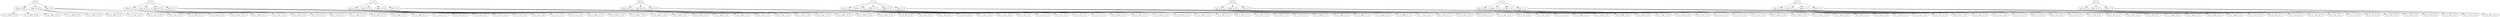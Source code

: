 strict digraph  {
"(0, 0)";
"down__(0, 0)";
"(1, 0)__down__(0, 0)";
"(0, 1)__down__(0, 0)";
"(0, 0)__down__(0, 0)";
"right__(0, 0)";
"(1, 0)__right__(0, 0)";
"(0, 1)__right__(0, 0)";
"(0, 0)__right__(0, 0)";
"stay__(0, 0)";
"(1, 0)__stay__(0, 0)";
"(0, 1)__stay__(0, 0)";
"(0, 0)__stay__(0, 0)";
"(0, 1)";
"down__(0, 1)";
"(1, 1)__down__(0, 1)";
"(0, 0)__down__(0, 1)";
"(0, 2)__down__(0, 1)";
"(0, 1)__down__(0, 1)";
"left__(0, 1)";
"(1, 1)__left__(0, 1)";
"(0, 0)__left__(0, 1)";
"(0, 2)__left__(0, 1)";
"(0, 1)__left__(0, 1)";
"right__(0, 1)";
"(1, 1)__right__(0, 1)";
"(0, 0)__right__(0, 1)";
"(0, 2)__right__(0, 1)";
"(0, 1)__right__(0, 1)";
"stay__(0, 1)";
"(1, 1)__stay__(0, 1)";
"(0, 0)__stay__(0, 1)";
"(0, 2)__stay__(0, 1)";
"(0, 1)__stay__(0, 1)";
"(1, 0)";
"up__(1, 0)";
"(0, 0)__up__(1, 0)";
"(2, 0)__up__(1, 0)";
"(1, 1)__up__(1, 0)";
"(1, 0)__up__(1, 0)";
"down__(1, 0)";
"(0, 0)__down__(1, 0)";
"(2, 0)__down__(1, 0)";
"(1, 1)__down__(1, 0)";
"(1, 0)__down__(1, 0)";
"right__(1, 0)";
"(0, 0)__right__(1, 0)";
"(2, 0)__right__(1, 0)";
"(1, 1)__right__(1, 0)";
"(1, 0)__right__(1, 0)";
"stay__(1, 0)";
"(0, 0)__stay__(1, 0)";
"(2, 0)__stay__(1, 0)";
"(1, 1)__stay__(1, 0)";
"(1, 0)__stay__(1, 0)";
"(0, 2)";
"down__(0, 2)";
"(1, 2)__down__(0, 2)";
"(0, 1)__down__(0, 2)";
"(0, 2)__down__(0, 2)";
"left__(0, 2)";
"(1, 2)__left__(0, 2)";
"(0, 1)__left__(0, 2)";
"(0, 2)__left__(0, 2)";
"stay__(0, 2)";
"(1, 2)__stay__(0, 2)";
"(0, 1)__stay__(0, 2)";
"(0, 2)__stay__(0, 2)";
"(1, 1)";
"up__(1, 1)";
"(0, 1)__up__(1, 1)";
"(2, 1)__up__(1, 1)";
"(1, 0)__up__(1, 1)";
"(1, 2)__up__(1, 1)";
"(1, 1)__up__(1, 1)";
"down__(1, 1)";
"(0, 1)__down__(1, 1)";
"(2, 1)__down__(1, 1)";
"(1, 0)__down__(1, 1)";
"(1, 2)__down__(1, 1)";
"(1, 1)__down__(1, 1)";
"left__(1, 1)";
"(0, 1)__left__(1, 1)";
"(2, 1)__left__(1, 1)";
"(1, 0)__left__(1, 1)";
"(1, 2)__left__(1, 1)";
"(1, 1)__left__(1, 1)";
"right__(1, 1)";
"(0, 1)__right__(1, 1)";
"(2, 1)__right__(1, 1)";
"(1, 0)__right__(1, 1)";
"(1, 2)__right__(1, 1)";
"(1, 1)__right__(1, 1)";
"stay__(1, 1)";
"(0, 1)__stay__(1, 1)";
"(2, 1)__stay__(1, 1)";
"(1, 0)__stay__(1, 1)";
"(1, 2)__stay__(1, 1)";
"(1, 1)__stay__(1, 1)";
"(2, 0)";
"up__(2, 0)";
"(1, 0)__up__(2, 0)";
"(2, 1)__up__(2, 0)";
"(2, 0)__up__(2, 0)";
"right__(2, 0)";
"(1, 0)__right__(2, 0)";
"(2, 1)__right__(2, 0)";
"(2, 0)__right__(2, 0)";
"stay__(2, 0)";
"(1, 0)__stay__(2, 0)";
"(2, 1)__stay__(2, 0)";
"(2, 0)__stay__(2, 0)";
"(1, 2)";
"up__(1, 2)";
"(0, 2)__up__(1, 2)";
"(2, 2)__up__(1, 2)";
"(1, 1)__up__(1, 2)";
"(1, 2)__up__(1, 2)";
"down__(1, 2)";
"(0, 2)__down__(1, 2)";
"(2, 2)__down__(1, 2)";
"(1, 1)__down__(1, 2)";
"(1, 2)__down__(1, 2)";
"left__(1, 2)";
"(0, 2)__left__(1, 2)";
"(2, 2)__left__(1, 2)";
"(1, 1)__left__(1, 2)";
"(1, 2)__left__(1, 2)";
"stay__(1, 2)";
"(0, 2)__stay__(1, 2)";
"(2, 2)__stay__(1, 2)";
"(1, 1)__stay__(1, 2)";
"(1, 2)__stay__(1, 2)";
"(2, 1)";
"up__(2, 1)";
"(1, 1)__up__(2, 1)";
"(2, 0)__up__(2, 1)";
"(2, 2)__up__(2, 1)";
"(2, 1)__up__(2, 1)";
"left__(2, 1)";
"(1, 1)__left__(2, 1)";
"(2, 0)__left__(2, 1)";
"(2, 2)__left__(2, 1)";
"(2, 1)__left__(2, 1)";
"right__(2, 1)";
"(1, 1)__right__(2, 1)";
"(2, 0)__right__(2, 1)";
"(2, 2)__right__(2, 1)";
"(2, 1)__right__(2, 1)";
"stay__(2, 1)";
"(1, 1)__stay__(2, 1)";
"(2, 0)__stay__(2, 1)";
"(2, 2)__stay__(2, 1)";
"(2, 1)__stay__(2, 1)";
"(2, 2)";
"up__(2, 2)";
"(1, 2)__up__(2, 2)";
"(2, 1)__up__(2, 2)";
"(2, 2)__up__(2, 2)";
"left__(2, 2)";
"(1, 2)__left__(2, 2)";
"(2, 1)__left__(2, 2)";
"(2, 2)__left__(2, 2)";
"stay__(2, 2)";
"(1, 2)__stay__(2, 2)";
"(2, 1)__stay__(2, 2)";
"(2, 2)__stay__(2, 2)";
"(0, 0)" -> "down__(0, 0)";
"(0, 0)" -> "right__(0, 0)";
"(0, 0)" -> "stay__(0, 0)";
"down__(0, 0)" -> "(1, 0)__down__(0, 0)"  [weight="0.9333333333333333"];
"down__(0, 0)" -> "(0, 1)__down__(0, 0)"  [weight="0.03333333333333333"];
"down__(0, 0)" -> "(0, 0)__down__(0, 0)"  [weight="0.03333333333333333"];
"right__(0, 0)" -> "(1, 0)__right__(0, 0)"  [weight="0.03333333333333333"];
"right__(0, 0)" -> "(0, 1)__right__(0, 0)"  [weight="0.9333333333333333"];
"right__(0, 0)" -> "(0, 0)__right__(0, 0)"  [weight="0.03333333333333333"];
"stay__(0, 0)" -> "(1, 0)__stay__(0, 0)"  [weight="0.03333333333333333"];
"stay__(0, 0)" -> "(0, 1)__stay__(0, 0)"  [weight="0.03333333333333333"];
"stay__(0, 0)" -> "(0, 0)__stay__(0, 0)"  [weight="0.9333333333333333"];
"(0, 1)" -> "down__(0, 1)";
"(0, 1)" -> "left__(0, 1)";
"(0, 1)" -> "right__(0, 1)";
"(0, 1)" -> "stay__(0, 1)";
"down__(0, 1)" -> "(1, 1)__down__(0, 1)"  [weight="0.925"];
"down__(0, 1)" -> "(0, 0)__down__(0, 1)"  [weight="0.025"];
"down__(0, 1)" -> "(0, 2)__down__(0, 1)"  [weight="0.025"];
"down__(0, 1)" -> "(0, 1)__down__(0, 1)"  [weight="0.025"];
"left__(0, 1)" -> "(1, 1)__left__(0, 1)"  [weight="0.025"];
"left__(0, 1)" -> "(0, 0)__left__(0, 1)"  [weight="0.925"];
"left__(0, 1)" -> "(0, 2)__left__(0, 1)"  [weight="0.025"];
"left__(0, 1)" -> "(0, 1)__left__(0, 1)"  [weight="0.025"];
"right__(0, 1)" -> "(1, 1)__right__(0, 1)"  [weight="0.025"];
"right__(0, 1)" -> "(0, 0)__right__(0, 1)"  [weight="0.025"];
"right__(0, 1)" -> "(0, 2)__right__(0, 1)"  [weight="0.925"];
"right__(0, 1)" -> "(0, 1)__right__(0, 1)"  [weight="0.025"];
"stay__(0, 1)" -> "(1, 1)__stay__(0, 1)"  [weight="0.025"];
"stay__(0, 1)" -> "(0, 0)__stay__(0, 1)"  [weight="0.025"];
"stay__(0, 1)" -> "(0, 2)__stay__(0, 1)"  [weight="0.025"];
"stay__(0, 1)" -> "(0, 1)__stay__(0, 1)"  [weight="0.925"];
"(1, 0)" -> "up__(1, 0)";
"(1, 0)" -> "down__(1, 0)";
"(1, 0)" -> "right__(1, 0)";
"(1, 0)" -> "stay__(1, 0)";
"up__(1, 0)" -> "(0, 0)__up__(1, 0)"  [weight="0.925"];
"up__(1, 0)" -> "(2, 0)__up__(1, 0)"  [weight="0.025"];
"up__(1, 0)" -> "(1, 1)__up__(1, 0)"  [weight="0.025"];
"up__(1, 0)" -> "(1, 0)__up__(1, 0)"  [weight="0.025"];
"down__(1, 0)" -> "(0, 0)__down__(1, 0)"  [weight="0.025"];
"down__(1, 0)" -> "(2, 0)__down__(1, 0)"  [weight="0.925"];
"down__(1, 0)" -> "(1, 1)__down__(1, 0)"  [weight="0.025"];
"down__(1, 0)" -> "(1, 0)__down__(1, 0)"  [weight="0.025"];
"right__(1, 0)" -> "(0, 0)__right__(1, 0)"  [weight="0.025"];
"right__(1, 0)" -> "(2, 0)__right__(1, 0)"  [weight="0.025"];
"right__(1, 0)" -> "(1, 1)__right__(1, 0)"  [weight="0.925"];
"right__(1, 0)" -> "(1, 0)__right__(1, 0)"  [weight="0.025"];
"stay__(1, 0)" -> "(0, 0)__stay__(1, 0)"  [weight="0.025"];
"stay__(1, 0)" -> "(2, 0)__stay__(1, 0)"  [weight="0.025"];
"stay__(1, 0)" -> "(1, 1)__stay__(1, 0)"  [weight="0.025"];
"stay__(1, 0)" -> "(1, 0)__stay__(1, 0)"  [weight="0.925"];
"(0, 2)" -> "down__(0, 2)";
"(0, 2)" -> "left__(0, 2)";
"(0, 2)" -> "stay__(0, 2)";
"down__(0, 2)" -> "(1, 2)__down__(0, 2)"  [weight="0.9333333333333333"];
"down__(0, 2)" -> "(0, 1)__down__(0, 2)"  [weight="0.03333333333333333"];
"down__(0, 2)" -> "(0, 2)__down__(0, 2)"  [weight="0.03333333333333333"];
"left__(0, 2)" -> "(1, 2)__left__(0, 2)"  [weight="0.03333333333333333"];
"left__(0, 2)" -> "(0, 1)__left__(0, 2)"  [weight="0.9333333333333333"];
"left__(0, 2)" -> "(0, 2)__left__(0, 2)"  [weight="0.03333333333333333"];
"stay__(0, 2)" -> "(1, 2)__stay__(0, 2)"  [weight="0.03333333333333333"];
"stay__(0, 2)" -> "(0, 1)__stay__(0, 2)"  [weight="0.03333333333333333"];
"stay__(0, 2)" -> "(0, 2)__stay__(0, 2)"  [weight="0.9333333333333333"];
"(1, 1)" -> "up__(1, 1)";
"(1, 1)" -> "down__(1, 1)";
"(1, 1)" -> "left__(1, 1)";
"(1, 1)" -> "right__(1, 1)";
"(1, 1)" -> "stay__(1, 1)";
"up__(1, 1)" -> "(0, 1)__up__(1, 1)"  [weight="0.9199999999999999"];
"up__(1, 1)" -> "(2, 1)__up__(1, 1)"  [weight="0.02"];
"up__(1, 1)" -> "(1, 0)__up__(1, 1)"  [weight="0.02"];
"up__(1, 1)" -> "(1, 2)__up__(1, 1)"  [weight="0.02"];
"up__(1, 1)" -> "(1, 1)__up__(1, 1)"  [weight="0.02"];
"down__(1, 1)" -> "(0, 1)__down__(1, 1)"  [weight="0.02"];
"down__(1, 1)" -> "(2, 1)__down__(1, 1)"  [weight="0.9199999999999999"];
"down__(1, 1)" -> "(1, 0)__down__(1, 1)"  [weight="0.02"];
"down__(1, 1)" -> "(1, 2)__down__(1, 1)"  [weight="0.02"];
"down__(1, 1)" -> "(1, 1)__down__(1, 1)"  [weight="0.02"];
"left__(1, 1)" -> "(0, 1)__left__(1, 1)"  [weight="0.02"];
"left__(1, 1)" -> "(2, 1)__left__(1, 1)"  [weight="0.02"];
"left__(1, 1)" -> "(1, 0)__left__(1, 1)"  [weight="0.9199999999999999"];
"left__(1, 1)" -> "(1, 2)__left__(1, 1)"  [weight="0.02"];
"left__(1, 1)" -> "(1, 1)__left__(1, 1)"  [weight="0.02"];
"right__(1, 1)" -> "(0, 1)__right__(1, 1)"  [weight="0.02"];
"right__(1, 1)" -> "(2, 1)__right__(1, 1)"  [weight="0.02"];
"right__(1, 1)" -> "(1, 0)__right__(1, 1)"  [weight="0.02"];
"right__(1, 1)" -> "(1, 2)__right__(1, 1)"  [weight="0.9199999999999999"];
"right__(1, 1)" -> "(1, 1)__right__(1, 1)"  [weight="0.02"];
"stay__(1, 1)" -> "(0, 1)__stay__(1, 1)"  [weight="0.02"];
"stay__(1, 1)" -> "(2, 1)__stay__(1, 1)"  [weight="0.02"];
"stay__(1, 1)" -> "(1, 0)__stay__(1, 1)"  [weight="0.02"];
"stay__(1, 1)" -> "(1, 2)__stay__(1, 1)"  [weight="0.02"];
"stay__(1, 1)" -> "(1, 1)__stay__(1, 1)"  [weight="0.9199999999999999"];
"(2, 0)" -> "up__(2, 0)";
"(2, 0)" -> "right__(2, 0)";
"(2, 0)" -> "stay__(2, 0)";
"up__(2, 0)" -> "(1, 0)__up__(2, 0)"  [weight="0.9333333333333333"];
"up__(2, 0)" -> "(2, 1)__up__(2, 0)"  [weight="0.03333333333333333"];
"up__(2, 0)" -> "(2, 0)__up__(2, 0)"  [weight="0.03333333333333333"];
"right__(2, 0)" -> "(1, 0)__right__(2, 0)"  [weight="0.03333333333333333"];
"right__(2, 0)" -> "(2, 1)__right__(2, 0)"  [weight="0.9333333333333333"];
"right__(2, 0)" -> "(2, 0)__right__(2, 0)"  [weight="0.03333333333333333"];
"stay__(2, 0)" -> "(1, 0)__stay__(2, 0)"  [weight="0.03333333333333333"];
"stay__(2, 0)" -> "(2, 1)__stay__(2, 0)"  [weight="0.03333333333333333"];
"stay__(2, 0)" -> "(2, 0)__stay__(2, 0)"  [weight="0.9333333333333333"];
"(1, 2)" -> "up__(1, 2)";
"(1, 2)" -> "down__(1, 2)";
"(1, 2)" -> "left__(1, 2)";
"(1, 2)" -> "stay__(1, 2)";
"up__(1, 2)" -> "(0, 2)__up__(1, 2)"  [weight="0.925"];
"up__(1, 2)" -> "(2, 2)__up__(1, 2)"  [weight="0.025"];
"up__(1, 2)" -> "(1, 1)__up__(1, 2)"  [weight="0.025"];
"up__(1, 2)" -> "(1, 2)__up__(1, 2)"  [weight="0.025"];
"down__(1, 2)" -> "(0, 2)__down__(1, 2)"  [weight="0.025"];
"down__(1, 2)" -> "(2, 2)__down__(1, 2)"  [weight="0.925"];
"down__(1, 2)" -> "(1, 1)__down__(1, 2)"  [weight="0.025"];
"down__(1, 2)" -> "(1, 2)__down__(1, 2)"  [weight="0.025"];
"left__(1, 2)" -> "(0, 2)__left__(1, 2)"  [weight="0.025"];
"left__(1, 2)" -> "(2, 2)__left__(1, 2)"  [weight="0.025"];
"left__(1, 2)" -> "(1, 1)__left__(1, 2)"  [weight="0.925"];
"left__(1, 2)" -> "(1, 2)__left__(1, 2)"  [weight="0.025"];
"stay__(1, 2)" -> "(0, 2)__stay__(1, 2)"  [weight="0.025"];
"stay__(1, 2)" -> "(2, 2)__stay__(1, 2)"  [weight="0.025"];
"stay__(1, 2)" -> "(1, 1)__stay__(1, 2)"  [weight="0.025"];
"stay__(1, 2)" -> "(1, 2)__stay__(1, 2)"  [weight="0.925"];
"(2, 1)" -> "up__(2, 1)";
"(2, 1)" -> "left__(2, 1)";
"(2, 1)" -> "right__(2, 1)";
"(2, 1)" -> "stay__(2, 1)";
"up__(2, 1)" -> "(1, 1)__up__(2, 1)"  [weight="0.925"];
"up__(2, 1)" -> "(2, 0)__up__(2, 1)"  [weight="0.025"];
"up__(2, 1)" -> "(2, 2)__up__(2, 1)"  [weight="0.025"];
"up__(2, 1)" -> "(2, 1)__up__(2, 1)"  [weight="0.025"];
"left__(2, 1)" -> "(1, 1)__left__(2, 1)"  [weight="0.025"];
"left__(2, 1)" -> "(2, 0)__left__(2, 1)"  [weight="0.925"];
"left__(2, 1)" -> "(2, 2)__left__(2, 1)"  [weight="0.025"];
"left__(2, 1)" -> "(2, 1)__left__(2, 1)"  [weight="0.025"];
"right__(2, 1)" -> "(1, 1)__right__(2, 1)"  [weight="0.025"];
"right__(2, 1)" -> "(2, 0)__right__(2, 1)"  [weight="0.025"];
"right__(2, 1)" -> "(2, 2)__right__(2, 1)"  [weight="0.925"];
"right__(2, 1)" -> "(2, 1)__right__(2, 1)"  [weight="0.025"];
"stay__(2, 1)" -> "(1, 1)__stay__(2, 1)"  [weight="0.025"];
"stay__(2, 1)" -> "(2, 0)__stay__(2, 1)"  [weight="0.025"];
"stay__(2, 1)" -> "(2, 2)__stay__(2, 1)"  [weight="0.025"];
"stay__(2, 1)" -> "(2, 1)__stay__(2, 1)"  [weight="0.925"];
"(2, 2)" -> "up__(2, 2)";
"(2, 2)" -> "left__(2, 2)";
"(2, 2)" -> "stay__(2, 2)";
"up__(2, 2)" -> "(1, 2)__up__(2, 2)"  [weight="0.9333333333333333"];
"up__(2, 2)" -> "(2, 1)__up__(2, 2)"  [weight="0.03333333333333333"];
"up__(2, 2)" -> "(2, 2)__up__(2, 2)"  [weight="0.03333333333333333"];
"left__(2, 2)" -> "(1, 2)__left__(2, 2)"  [weight="0.03333333333333333"];
"left__(2, 2)" -> "(2, 1)__left__(2, 2)"  [weight="0.9333333333333333"];
"left__(2, 2)" -> "(2, 2)__left__(2, 2)"  [weight="0.03333333333333333"];
"stay__(2, 2)" -> "(1, 2)__stay__(2, 2)"  [weight="0.03333333333333333"];
"stay__(2, 2)" -> "(2, 1)__stay__(2, 2)"  [weight="0.03333333333333333"];
"stay__(2, 2)" -> "(2, 2)__stay__(2, 2)"  [weight="0.9333333333333333"];
}
